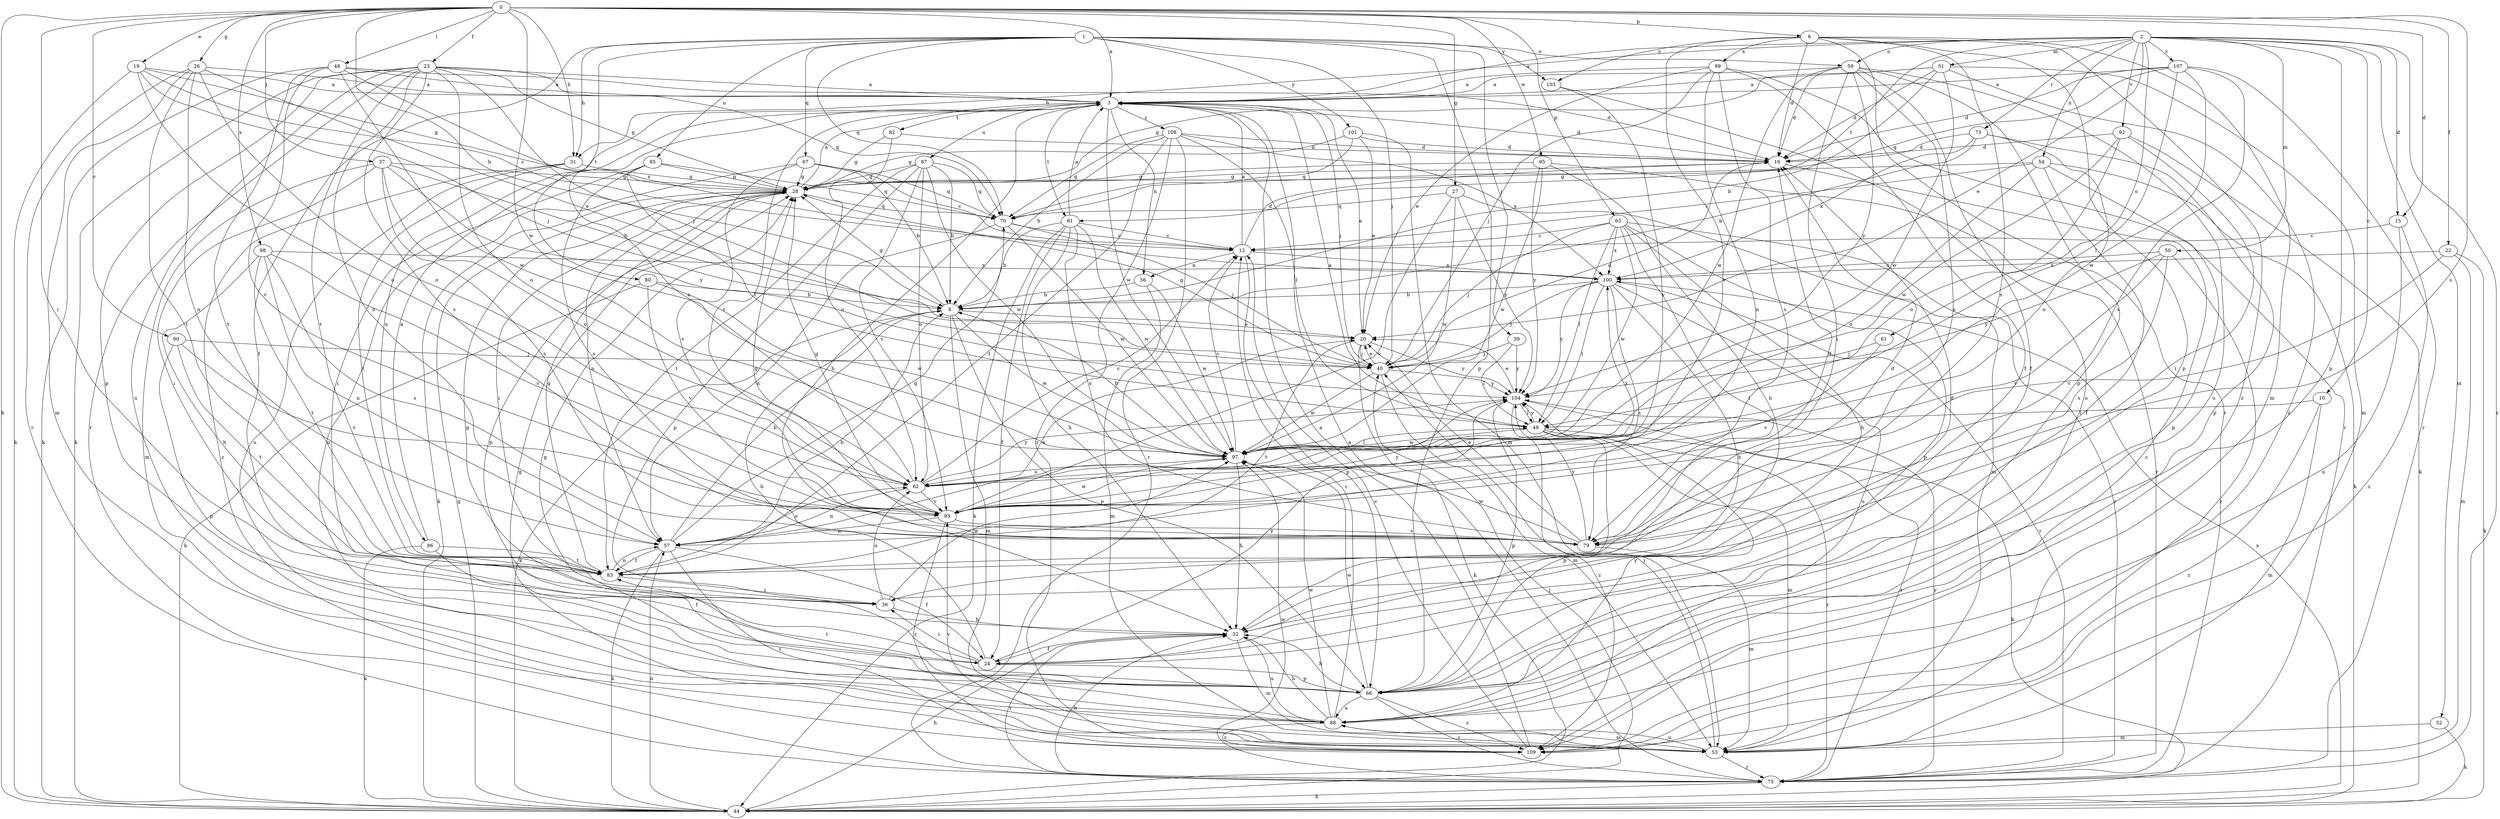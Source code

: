 strict digraph  {
0;
1;
2;
3;
6;
8;
10;
12;
15;
16;
19;
20;
22;
23;
24;
26;
27;
28;
31;
32;
36;
37;
39;
40;
44;
48;
49;
50;
51;
52;
53;
54;
56;
57;
59;
61;
62;
65;
66;
67;
70;
73;
75;
79;
80;
81;
82;
83;
85;
86;
87;
88;
90;
92;
93;
95;
97;
98;
99;
100;
101;
103;
104;
107;
108;
109;
0 -> 3  [label=a];
0 -> 6  [label=b];
0 -> 8  [label=b];
0 -> 15  [label=d];
0 -> 19  [label=e];
0 -> 22  [label=f];
0 -> 23  [label=f];
0 -> 26  [label=g];
0 -> 27  [label=g];
0 -> 31  [label=h];
0 -> 36  [label=i];
0 -> 37  [label=j];
0 -> 44  [label=k];
0 -> 48  [label=l];
0 -> 65  [label=p];
0 -> 79  [label=s];
0 -> 90  [label=v];
0 -> 95  [label=w];
0 -> 97  [label=w];
0 -> 98  [label=x];
1 -> 24  [label=f];
1 -> 31  [label=h];
1 -> 39  [label=j];
1 -> 40  [label=j];
1 -> 59  [label=o];
1 -> 66  [label=p];
1 -> 67  [label=q];
1 -> 70  [label=q];
1 -> 80  [label=t];
1 -> 85  [label=u];
1 -> 101  [label=y];
1 -> 103  [label=y];
2 -> 3  [label=a];
2 -> 10  [label=c];
2 -> 15  [label=d];
2 -> 20  [label=e];
2 -> 31  [label=h];
2 -> 50  [label=m];
2 -> 51  [label=m];
2 -> 52  [label=m];
2 -> 54  [label=n];
2 -> 59  [label=o];
2 -> 61  [label=o];
2 -> 66  [label=p];
2 -> 73  [label=r];
2 -> 75  [label=r];
2 -> 81  [label=t];
2 -> 92  [label=v];
2 -> 107  [label=z];
3 -> 16  [label=d];
3 -> 20  [label=e];
3 -> 32  [label=h];
3 -> 40  [label=j];
3 -> 56  [label=n];
3 -> 81  [label=t];
3 -> 82  [label=t];
3 -> 86  [label=u];
3 -> 87  [label=u];
3 -> 93  [label=v];
3 -> 97  [label=w];
3 -> 108  [label=z];
6 -> 16  [label=d];
6 -> 53  [label=m];
6 -> 66  [label=p];
6 -> 75  [label=r];
6 -> 79  [label=s];
6 -> 93  [label=v];
6 -> 99  [label=x];
6 -> 103  [label=y];
6 -> 109  [label=z];
8 -> 20  [label=e];
8 -> 28  [label=g];
8 -> 44  [label=k];
8 -> 53  [label=m];
8 -> 66  [label=p];
8 -> 97  [label=w];
10 -> 49  [label=l];
10 -> 53  [label=m];
10 -> 109  [label=z];
12 -> 3  [label=a];
12 -> 16  [label=d];
12 -> 56  [label=n];
12 -> 66  [label=p];
12 -> 100  [label=x];
15 -> 12  [label=c];
15 -> 88  [label=u];
15 -> 109  [label=z];
16 -> 28  [label=g];
16 -> 109  [label=z];
19 -> 3  [label=a];
19 -> 12  [label=c];
19 -> 28  [label=g];
19 -> 40  [label=j];
19 -> 44  [label=k];
19 -> 62  [label=o];
20 -> 40  [label=j];
20 -> 44  [label=k];
20 -> 83  [label=t];
20 -> 104  [label=y];
22 -> 44  [label=k];
22 -> 53  [label=m];
22 -> 93  [label=v];
22 -> 100  [label=x];
23 -> 3  [label=a];
23 -> 28  [label=g];
23 -> 40  [label=j];
23 -> 44  [label=k];
23 -> 57  [label=n];
23 -> 62  [label=o];
23 -> 66  [label=p];
23 -> 70  [label=q];
23 -> 75  [label=r];
23 -> 79  [label=s];
23 -> 83  [label=t];
23 -> 88  [label=u];
24 -> 8  [label=b];
24 -> 28  [label=g];
24 -> 36  [label=i];
24 -> 66  [label=p];
24 -> 104  [label=y];
26 -> 3  [label=a];
26 -> 20  [label=e];
26 -> 53  [label=m];
26 -> 57  [label=n];
26 -> 62  [label=o];
26 -> 75  [label=r];
26 -> 83  [label=t];
27 -> 53  [label=m];
27 -> 70  [label=q];
27 -> 93  [label=v];
27 -> 97  [label=w];
27 -> 104  [label=y];
28 -> 3  [label=a];
28 -> 36  [label=i];
28 -> 44  [label=k];
28 -> 57  [label=n];
28 -> 66  [label=p];
28 -> 70  [label=q];
31 -> 28  [label=g];
31 -> 83  [label=t];
31 -> 88  [label=u];
31 -> 109  [label=z];
32 -> 16  [label=d];
32 -> 24  [label=f];
32 -> 53  [label=m];
32 -> 75  [label=r];
32 -> 88  [label=u];
36 -> 32  [label=h];
36 -> 62  [label=o];
36 -> 97  [label=w];
37 -> 8  [label=b];
37 -> 28  [label=g];
37 -> 36  [label=i];
37 -> 53  [label=m];
37 -> 62  [label=o];
37 -> 79  [label=s];
37 -> 104  [label=y];
39 -> 40  [label=j];
39 -> 49  [label=l];
39 -> 104  [label=y];
40 -> 16  [label=d];
40 -> 20  [label=e];
40 -> 28  [label=g];
40 -> 53  [label=m];
40 -> 97  [label=w];
40 -> 104  [label=y];
44 -> 28  [label=g];
44 -> 32  [label=h];
44 -> 40  [label=j];
44 -> 57  [label=n];
44 -> 100  [label=x];
48 -> 3  [label=a];
48 -> 16  [label=d];
48 -> 44  [label=k];
48 -> 83  [label=t];
48 -> 93  [label=v];
48 -> 97  [label=w];
48 -> 100  [label=x];
49 -> 3  [label=a];
49 -> 44  [label=k];
49 -> 53  [label=m];
49 -> 66  [label=p];
49 -> 75  [label=r];
49 -> 97  [label=w];
49 -> 104  [label=y];
50 -> 79  [label=s];
50 -> 93  [label=v];
50 -> 100  [label=x];
50 -> 104  [label=y];
50 -> 109  [label=z];
51 -> 3  [label=a];
51 -> 8  [label=b];
51 -> 16  [label=d];
51 -> 28  [label=g];
51 -> 53  [label=m];
51 -> 97  [label=w];
51 -> 109  [label=z];
52 -> 44  [label=k];
52 -> 53  [label=m];
53 -> 28  [label=g];
53 -> 40  [label=j];
53 -> 75  [label=r];
53 -> 88  [label=u];
53 -> 93  [label=v];
54 -> 12  [label=c];
54 -> 24  [label=f];
54 -> 28  [label=g];
54 -> 44  [label=k];
54 -> 62  [label=o];
54 -> 66  [label=p];
56 -> 8  [label=b];
56 -> 53  [label=m];
56 -> 97  [label=w];
57 -> 8  [label=b];
57 -> 20  [label=e];
57 -> 24  [label=f];
57 -> 44  [label=k];
57 -> 62  [label=o];
57 -> 70  [label=q];
57 -> 83  [label=t];
57 -> 109  [label=z];
59 -> 3  [label=a];
59 -> 16  [label=d];
59 -> 24  [label=f];
59 -> 36  [label=i];
59 -> 66  [label=p];
59 -> 79  [label=s];
59 -> 88  [label=u];
59 -> 97  [label=w];
59 -> 104  [label=y];
61 -> 40  [label=j];
61 -> 93  [label=v];
62 -> 3  [label=a];
62 -> 12  [label=c];
62 -> 57  [label=n];
62 -> 93  [label=v];
62 -> 100  [label=x];
62 -> 104  [label=y];
65 -> 12  [label=c];
65 -> 32  [label=h];
65 -> 40  [label=j];
65 -> 49  [label=l];
65 -> 66  [label=p];
65 -> 75  [label=r];
65 -> 83  [label=t];
65 -> 97  [label=w];
65 -> 100  [label=x];
66 -> 32  [label=h];
66 -> 75  [label=r];
66 -> 83  [label=t];
66 -> 88  [label=u];
66 -> 97  [label=w];
66 -> 109  [label=z];
67 -> 8  [label=b];
67 -> 12  [label=c];
67 -> 28  [label=g];
67 -> 70  [label=q];
67 -> 88  [label=u];
67 -> 93  [label=v];
70 -> 12  [label=c];
70 -> 40  [label=j];
70 -> 57  [label=n];
70 -> 97  [label=w];
73 -> 8  [label=b];
73 -> 16  [label=d];
73 -> 62  [label=o];
73 -> 66  [label=p];
73 -> 100  [label=x];
75 -> 3  [label=a];
75 -> 32  [label=h];
75 -> 44  [label=k];
75 -> 97  [label=w];
75 -> 104  [label=y];
79 -> 16  [label=d];
79 -> 20  [label=e];
79 -> 28  [label=g];
79 -> 53  [label=m];
79 -> 97  [label=w];
79 -> 104  [label=y];
80 -> 8  [label=b];
80 -> 44  [label=k];
80 -> 93  [label=v];
80 -> 97  [label=w];
81 -> 3  [label=a];
81 -> 8  [label=b];
81 -> 12  [label=c];
81 -> 24  [label=f];
81 -> 32  [label=h];
81 -> 44  [label=k];
81 -> 79  [label=s];
81 -> 97  [label=w];
82 -> 16  [label=d];
82 -> 28  [label=g];
82 -> 62  [label=o];
83 -> 8  [label=b];
83 -> 16  [label=d];
83 -> 28  [label=g];
83 -> 36  [label=i];
83 -> 57  [label=n];
85 -> 28  [label=g];
85 -> 36  [label=i];
85 -> 49  [label=l];
85 -> 70  [label=q];
85 -> 79  [label=s];
86 -> 3  [label=a];
86 -> 24  [label=f];
86 -> 44  [label=k];
86 -> 83  [label=t];
87 -> 8  [label=b];
87 -> 28  [label=g];
87 -> 62  [label=o];
87 -> 66  [label=p];
87 -> 70  [label=q];
87 -> 83  [label=t];
87 -> 93  [label=v];
87 -> 97  [label=w];
88 -> 12  [label=c];
88 -> 28  [label=g];
88 -> 32  [label=h];
88 -> 53  [label=m];
88 -> 97  [label=w];
88 -> 104  [label=y];
88 -> 109  [label=z];
90 -> 40  [label=j];
90 -> 66  [label=p];
90 -> 83  [label=t];
90 -> 93  [label=v];
92 -> 16  [label=d];
92 -> 36  [label=i];
92 -> 44  [label=k];
92 -> 62  [label=o];
92 -> 97  [label=w];
93 -> 28  [label=g];
93 -> 57  [label=n];
93 -> 79  [label=s];
93 -> 97  [label=w];
93 -> 104  [label=y];
93 -> 109  [label=z];
95 -> 28  [label=g];
95 -> 32  [label=h];
95 -> 75  [label=r];
95 -> 97  [label=w];
95 -> 104  [label=y];
97 -> 8  [label=b];
97 -> 12  [label=c];
97 -> 32  [label=h];
97 -> 49  [label=l];
97 -> 62  [label=o];
98 -> 32  [label=h];
98 -> 57  [label=n];
98 -> 79  [label=s];
98 -> 83  [label=t];
98 -> 93  [label=v];
98 -> 100  [label=x];
99 -> 3  [label=a];
99 -> 20  [label=e];
99 -> 24  [label=f];
99 -> 40  [label=j];
99 -> 57  [label=n];
99 -> 75  [label=r];
99 -> 79  [label=s];
100 -> 8  [label=b];
100 -> 32  [label=h];
100 -> 40  [label=j];
100 -> 49  [label=l];
100 -> 75  [label=r];
100 -> 79  [label=s];
100 -> 88  [label=u];
100 -> 104  [label=y];
101 -> 16  [label=d];
101 -> 20  [label=e];
101 -> 28  [label=g];
101 -> 53  [label=m];
101 -> 70  [label=q];
103 -> 88  [label=u];
103 -> 93  [label=v];
104 -> 20  [label=e];
104 -> 49  [label=l];
104 -> 66  [label=p];
104 -> 75  [label=r];
104 -> 109  [label=z];
107 -> 3  [label=a];
107 -> 16  [label=d];
107 -> 49  [label=l];
107 -> 70  [label=q];
107 -> 75  [label=r];
107 -> 79  [label=s];
107 -> 97  [label=w];
108 -> 8  [label=b];
108 -> 16  [label=d];
108 -> 49  [label=l];
108 -> 70  [label=q];
108 -> 75  [label=r];
108 -> 83  [label=t];
108 -> 100  [label=x];
108 -> 109  [label=z];
109 -> 3  [label=a];
109 -> 12  [label=c];
}
